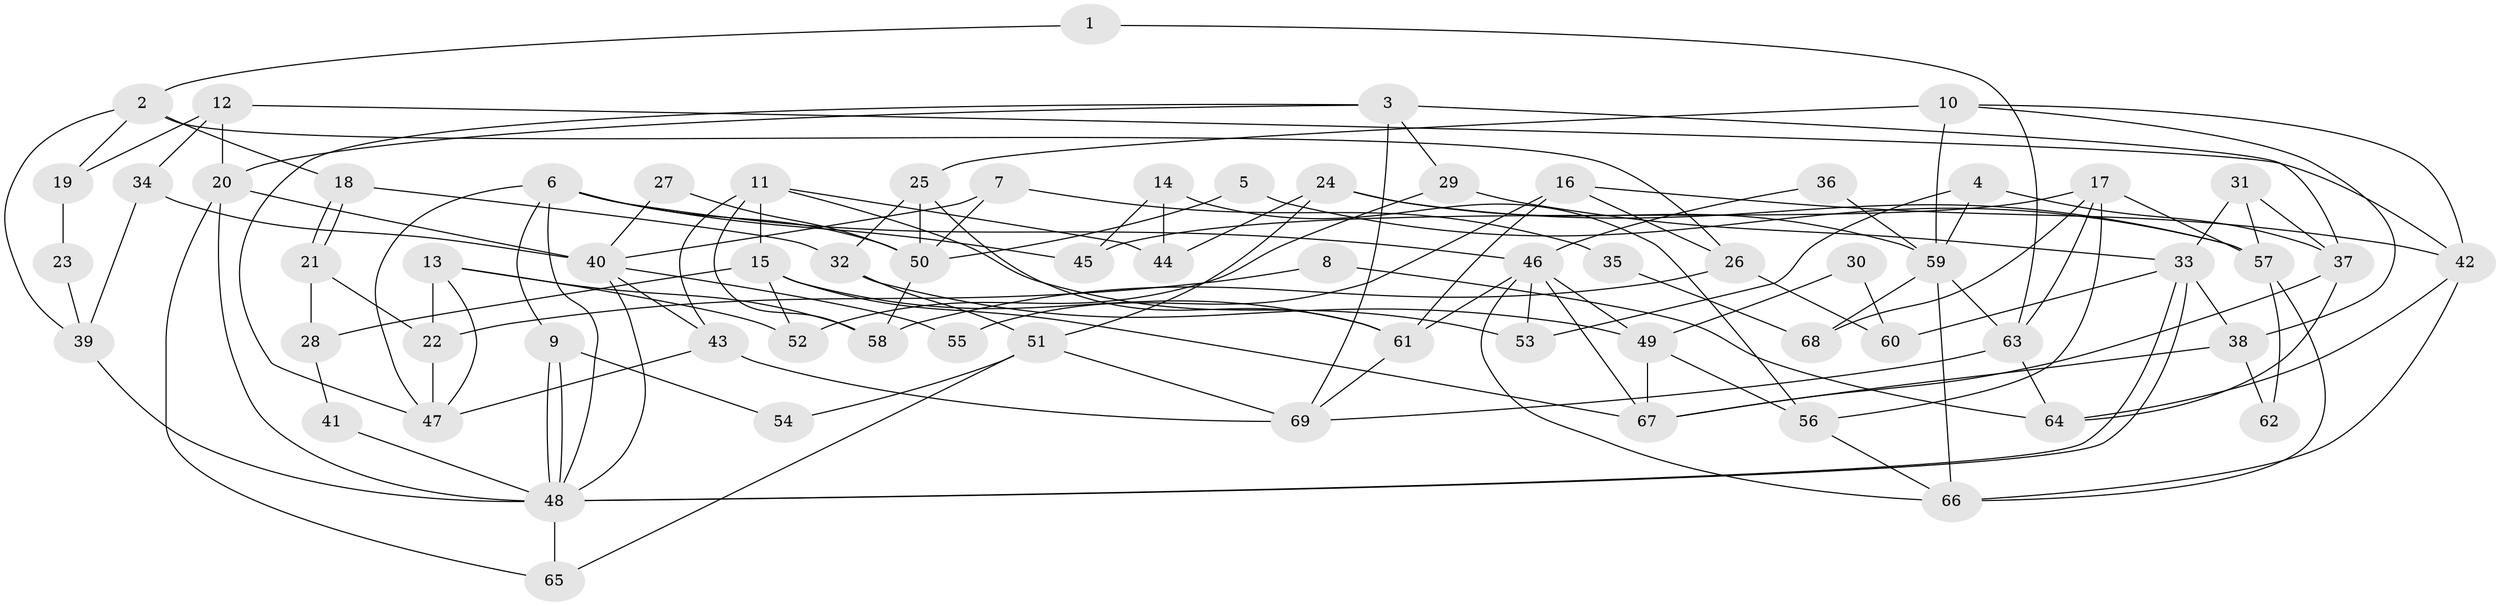 // coarse degree distribution, {2: 0.16666666666666666, 7: 0.16666666666666666, 5: 0.16666666666666666, 3: 0.14583333333333334, 6: 0.10416666666666667, 4: 0.16666666666666666, 9: 0.020833333333333332, 8: 0.0625}
// Generated by graph-tools (version 1.1) at 2025/52/02/27/25 19:52:03]
// undirected, 69 vertices, 138 edges
graph export_dot {
graph [start="1"]
  node [color=gray90,style=filled];
  1;
  2;
  3;
  4;
  5;
  6;
  7;
  8;
  9;
  10;
  11;
  12;
  13;
  14;
  15;
  16;
  17;
  18;
  19;
  20;
  21;
  22;
  23;
  24;
  25;
  26;
  27;
  28;
  29;
  30;
  31;
  32;
  33;
  34;
  35;
  36;
  37;
  38;
  39;
  40;
  41;
  42;
  43;
  44;
  45;
  46;
  47;
  48;
  49;
  50;
  51;
  52;
  53;
  54;
  55;
  56;
  57;
  58;
  59;
  60;
  61;
  62;
  63;
  64;
  65;
  66;
  67;
  68;
  69;
  1 -- 63;
  1 -- 2;
  2 -- 26;
  2 -- 18;
  2 -- 19;
  2 -- 39;
  3 -- 20;
  3 -- 69;
  3 -- 29;
  3 -- 37;
  3 -- 47;
  4 -- 59;
  4 -- 37;
  4 -- 53;
  5 -- 50;
  5 -- 57;
  6 -- 50;
  6 -- 48;
  6 -- 9;
  6 -- 45;
  6 -- 46;
  6 -- 47;
  7 -- 50;
  7 -- 40;
  7 -- 35;
  8 -- 22;
  8 -- 64;
  9 -- 48;
  9 -- 48;
  9 -- 54;
  10 -- 59;
  10 -- 25;
  10 -- 38;
  10 -- 42;
  11 -- 43;
  11 -- 53;
  11 -- 15;
  11 -- 44;
  11 -- 58;
  12 -- 34;
  12 -- 20;
  12 -- 19;
  12 -- 42;
  13 -- 52;
  13 -- 47;
  13 -- 22;
  13 -- 58;
  14 -- 44;
  14 -- 45;
  14 -- 56;
  15 -- 67;
  15 -- 28;
  15 -- 52;
  15 -- 61;
  16 -- 61;
  16 -- 42;
  16 -- 26;
  16 -- 55;
  17 -- 63;
  17 -- 56;
  17 -- 45;
  17 -- 57;
  17 -- 68;
  18 -- 21;
  18 -- 21;
  18 -- 32;
  19 -- 23;
  20 -- 48;
  20 -- 65;
  20 -- 40;
  21 -- 22;
  21 -- 28;
  22 -- 47;
  23 -- 39;
  24 -- 57;
  24 -- 59;
  24 -- 44;
  24 -- 51;
  25 -- 61;
  25 -- 32;
  25 -- 50;
  26 -- 58;
  26 -- 60;
  27 -- 40;
  27 -- 50;
  28 -- 41;
  29 -- 33;
  29 -- 52;
  30 -- 60;
  30 -- 49;
  31 -- 57;
  31 -- 33;
  31 -- 37;
  32 -- 49;
  32 -- 51;
  33 -- 48;
  33 -- 48;
  33 -- 38;
  33 -- 60;
  34 -- 40;
  34 -- 39;
  35 -- 68;
  36 -- 59;
  36 -- 46;
  37 -- 64;
  37 -- 67;
  38 -- 67;
  38 -- 62;
  39 -- 48;
  40 -- 48;
  40 -- 43;
  40 -- 55;
  41 -- 48;
  42 -- 64;
  42 -- 66;
  43 -- 47;
  43 -- 69;
  46 -- 49;
  46 -- 53;
  46 -- 61;
  46 -- 66;
  46 -- 67;
  48 -- 65;
  49 -- 56;
  49 -- 67;
  50 -- 58;
  51 -- 69;
  51 -- 54;
  51 -- 65;
  56 -- 66;
  57 -- 66;
  57 -- 62;
  59 -- 66;
  59 -- 63;
  59 -- 68;
  61 -- 69;
  63 -- 69;
  63 -- 64;
}
